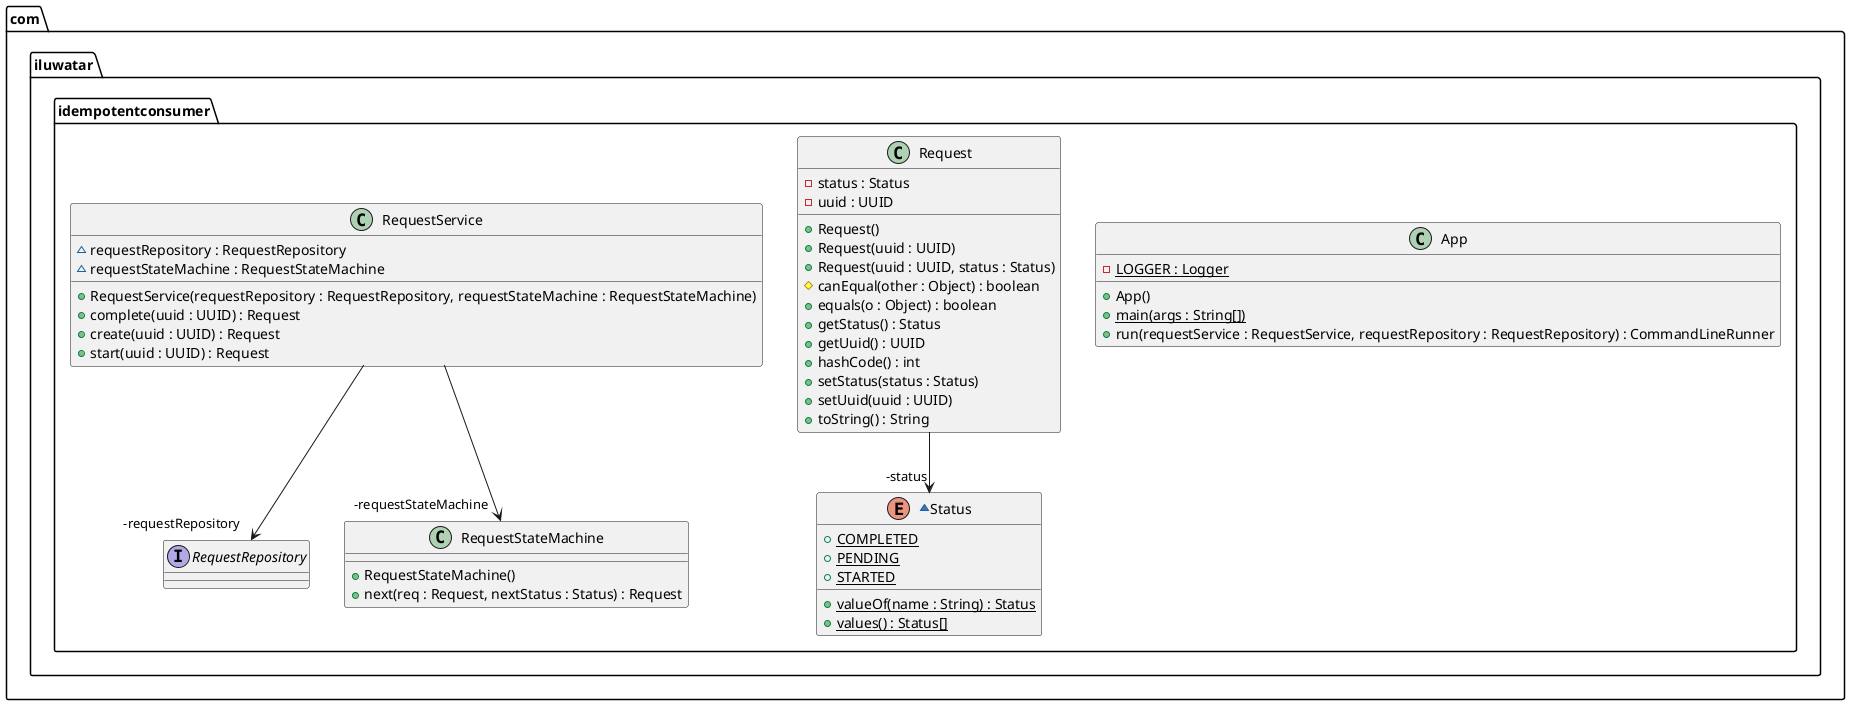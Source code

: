 @startuml
package com.iluwatar.idempotentconsumer {
  class App {
    - LOGGER : Logger {static}
    + App()
    + main(args : String[]) {static}
    + run(requestService : RequestService, requestRepository : RequestRepository) : CommandLineRunner
  }
  class Request {
    - status : Status
    - uuid : UUID
    + Request()
    + Request(uuid : UUID)
    + Request(uuid : UUID, status : Status)
    # canEqual(other : Object) : boolean
    + equals(o : Object) : boolean
    + getStatus() : Status
    + getUuid() : UUID
    + hashCode() : int
    + setStatus(status : Status)
    + setUuid(uuid : UUID)
    + toString() : String
  }
  ~enum Status {
    + COMPLETED {static}
    + PENDING {static}
    + STARTED {static}
    + valueOf(name : String) : Status {static}
    + values() : Status[] {static}
  }
  interface RequestRepository {
  }
  class RequestService {
    ~ requestRepository : RequestRepository
    ~ requestStateMachine : RequestStateMachine
    + RequestService(requestRepository : RequestRepository, requestStateMachine : RequestStateMachine)
    + complete(uuid : UUID) : Request
    + create(uuid : UUID) : Request
    + start(uuid : UUID) : Request
  }
  class RequestStateMachine {
    + RequestStateMachine()
    + next(req : Request, nextStatus : Status) : Request
  }
}
RequestService -->  "-requestRepository" RequestRepository
Request -->  "-status" Status
RequestService -->  "-requestStateMachine" RequestStateMachine
@enduml